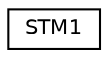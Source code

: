 digraph "Graphical Class Hierarchy"
{
 // LATEX_PDF_SIZE
  edge [fontname="Helvetica",fontsize="10",labelfontname="Helvetica",labelfontsize="10"];
  node [fontname="Helvetica",fontsize="10",shape=record];
  rankdir="LR";
  Node0 [label="STM1",height=0.2,width=0.4,color="black", fillcolor="white", style="filled",URL="$classSTM1.html",tooltip=" "];
}
